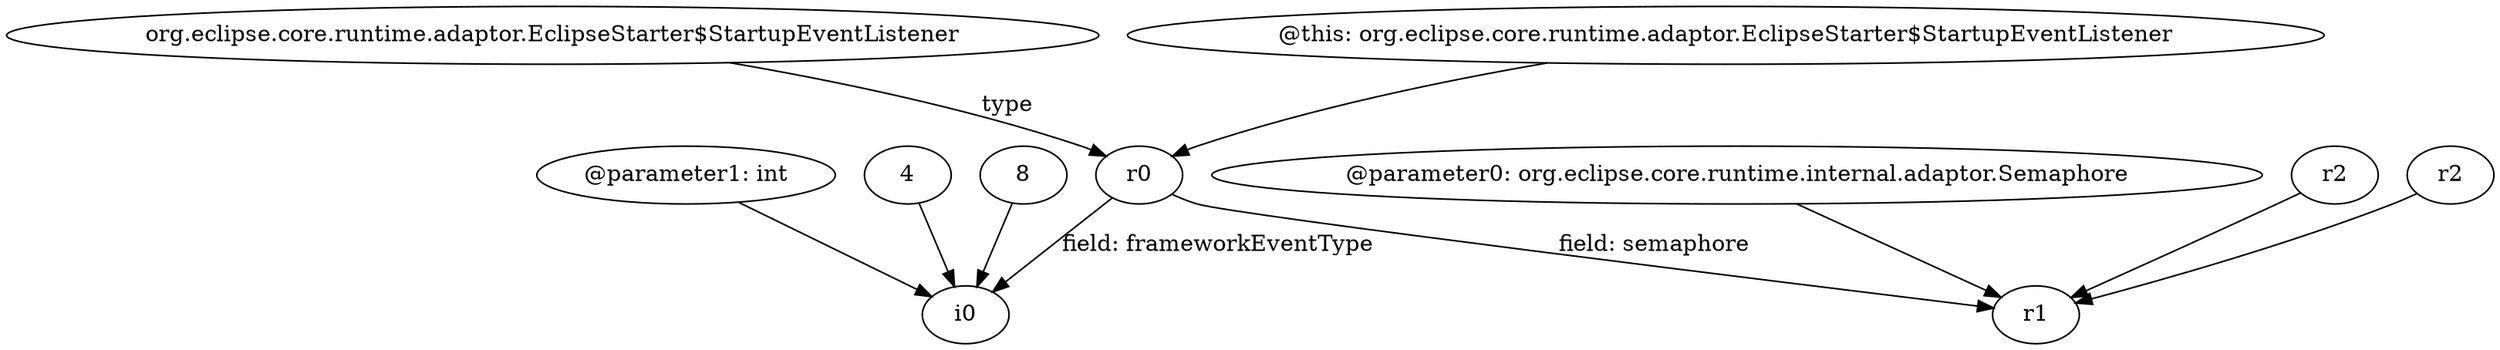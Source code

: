 digraph g {
0[label="@parameter1: int"]
1[label="i0"]
0->1[label=""]
2[label="4"]
2->1[label=""]
3[label="r0"]
4[label="r1"]
3->4[label="field: semaphore"]
5[label="@parameter0: org.eclipse.core.runtime.internal.adaptor.Semaphore"]
5->4[label=""]
6[label="r2"]
6->4[label=""]
7[label="r2"]
7->4[label=""]
3->1[label="field: frameworkEventType"]
8[label="org.eclipse.core.runtime.adaptor.EclipseStarter$StartupEventListener"]
8->3[label="type"]
9[label="@this: org.eclipse.core.runtime.adaptor.EclipseStarter$StartupEventListener"]
9->3[label=""]
10[label="8"]
10->1[label=""]
}